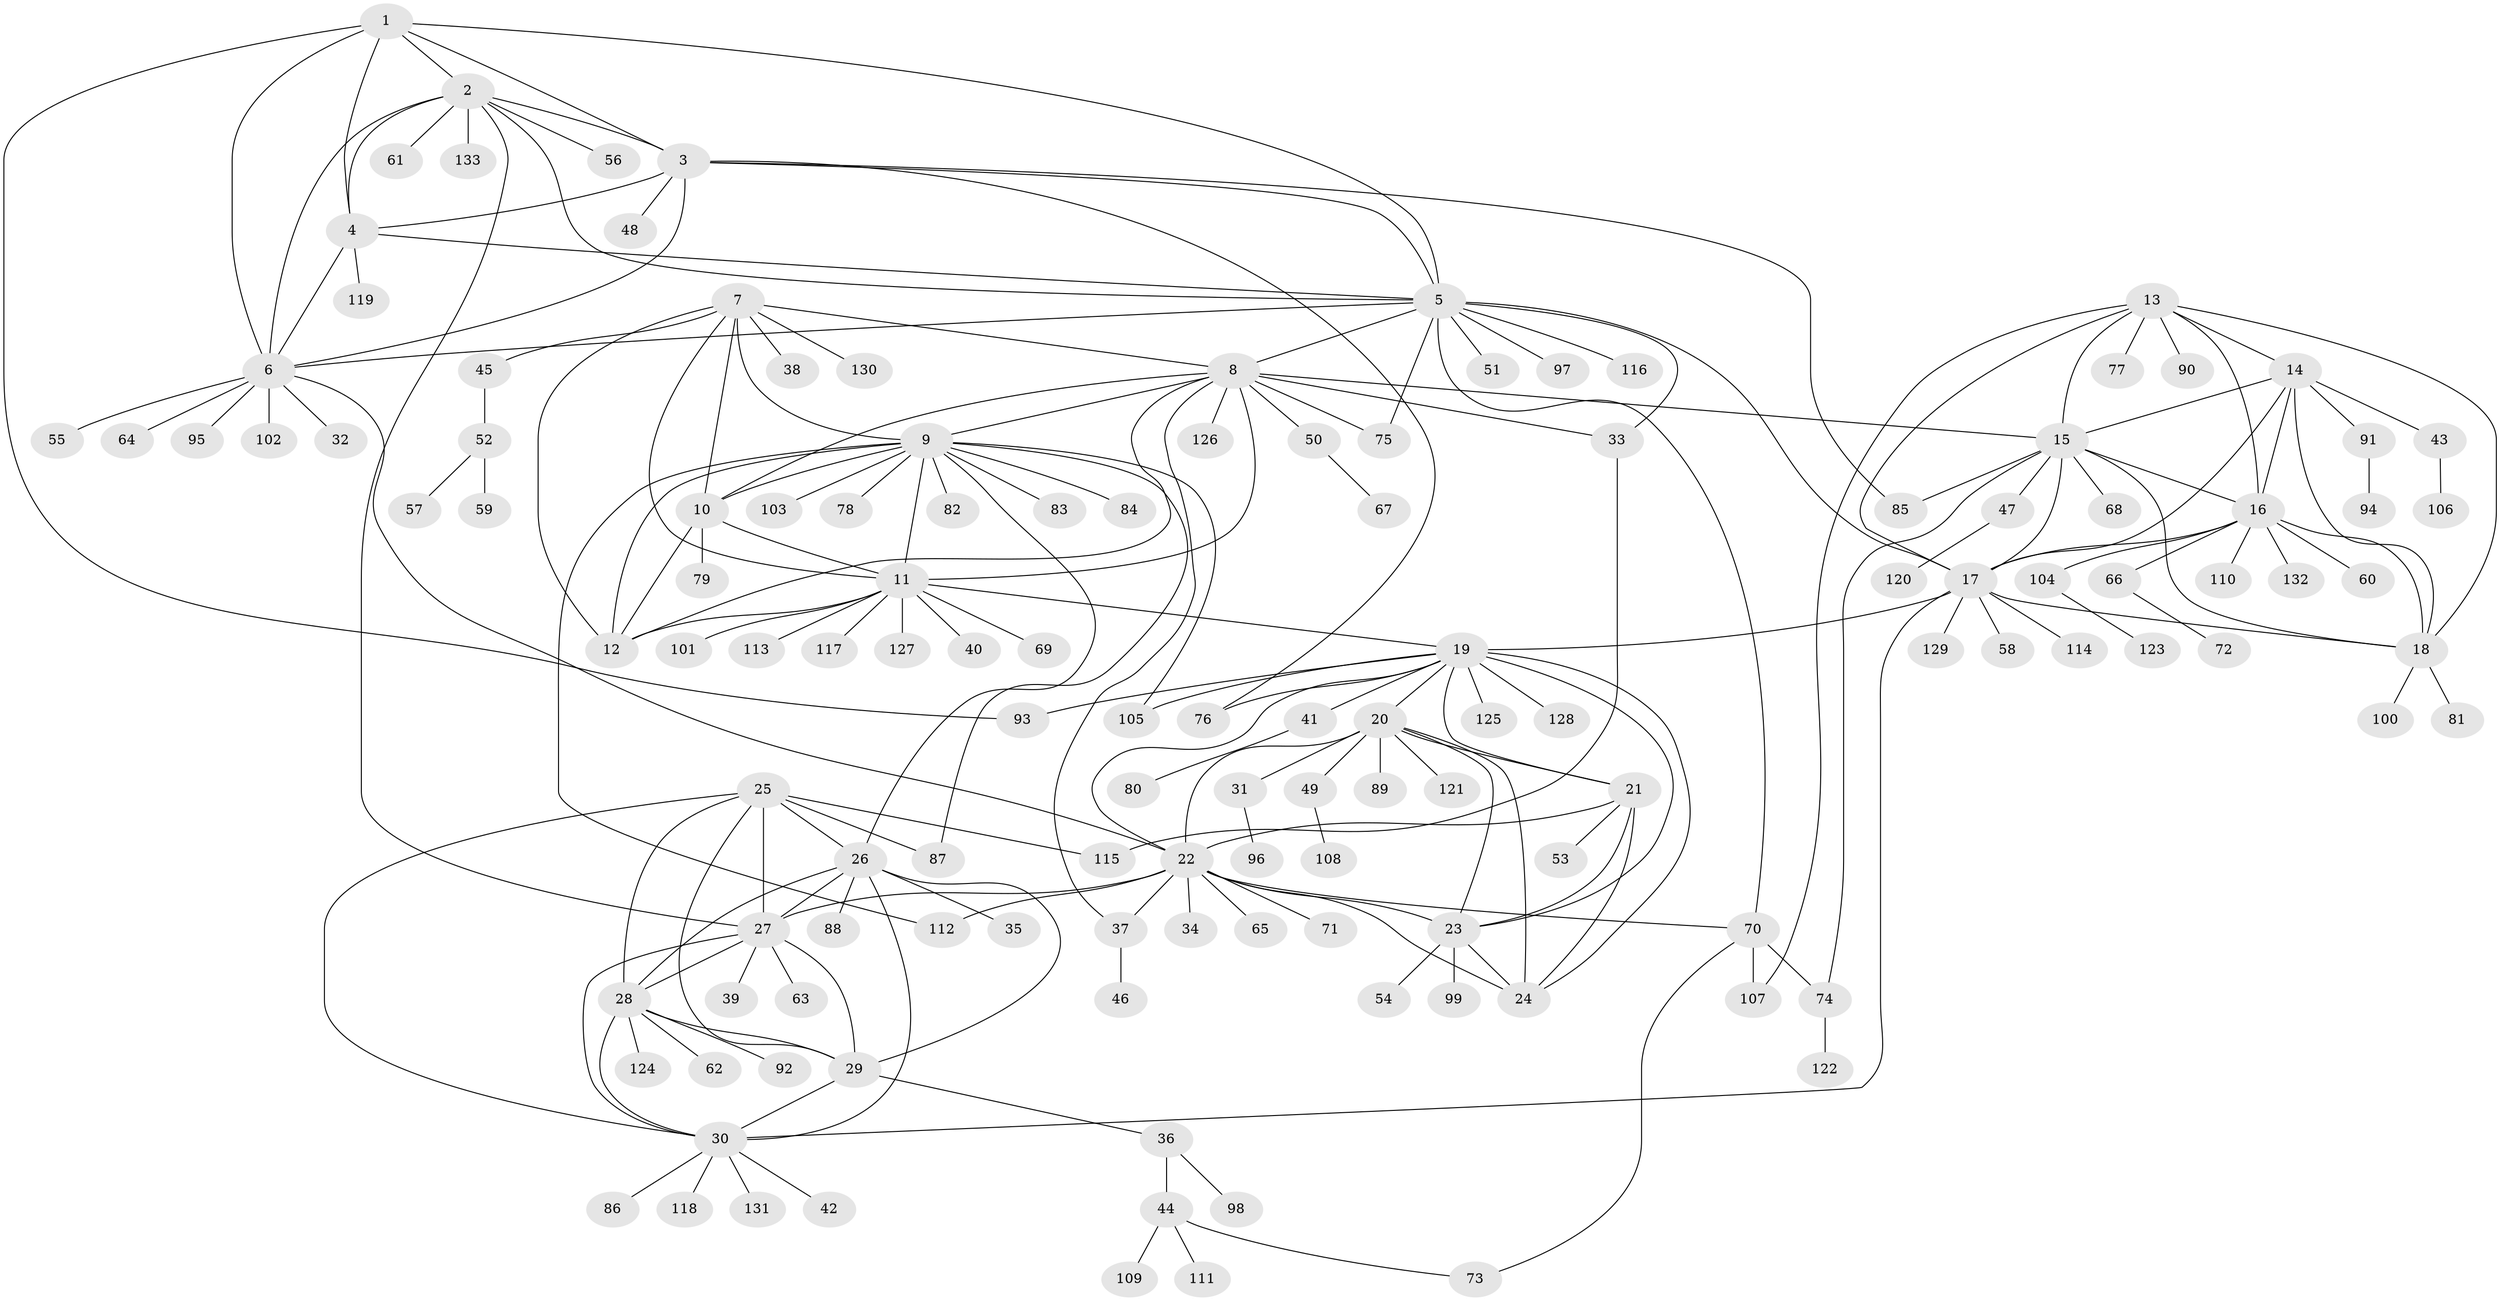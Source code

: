 // Generated by graph-tools (version 1.1) at 2025/11/02/27/25 16:11:37]
// undirected, 133 vertices, 202 edges
graph export_dot {
graph [start="1"]
  node [color=gray90,style=filled];
  1;
  2;
  3;
  4;
  5;
  6;
  7;
  8;
  9;
  10;
  11;
  12;
  13;
  14;
  15;
  16;
  17;
  18;
  19;
  20;
  21;
  22;
  23;
  24;
  25;
  26;
  27;
  28;
  29;
  30;
  31;
  32;
  33;
  34;
  35;
  36;
  37;
  38;
  39;
  40;
  41;
  42;
  43;
  44;
  45;
  46;
  47;
  48;
  49;
  50;
  51;
  52;
  53;
  54;
  55;
  56;
  57;
  58;
  59;
  60;
  61;
  62;
  63;
  64;
  65;
  66;
  67;
  68;
  69;
  70;
  71;
  72;
  73;
  74;
  75;
  76;
  77;
  78;
  79;
  80;
  81;
  82;
  83;
  84;
  85;
  86;
  87;
  88;
  89;
  90;
  91;
  92;
  93;
  94;
  95;
  96;
  97;
  98;
  99;
  100;
  101;
  102;
  103;
  104;
  105;
  106;
  107;
  108;
  109;
  110;
  111;
  112;
  113;
  114;
  115;
  116;
  117;
  118;
  119;
  120;
  121;
  122;
  123;
  124;
  125;
  126;
  127;
  128;
  129;
  130;
  131;
  132;
  133;
  1 -- 2;
  1 -- 3;
  1 -- 4;
  1 -- 5;
  1 -- 6;
  1 -- 93;
  2 -- 3;
  2 -- 4;
  2 -- 5;
  2 -- 6;
  2 -- 27;
  2 -- 56;
  2 -- 61;
  2 -- 133;
  3 -- 4;
  3 -- 5;
  3 -- 6;
  3 -- 48;
  3 -- 76;
  3 -- 85;
  4 -- 5;
  4 -- 6;
  4 -- 119;
  5 -- 6;
  5 -- 8;
  5 -- 17;
  5 -- 33;
  5 -- 51;
  5 -- 70;
  5 -- 75;
  5 -- 97;
  5 -- 116;
  6 -- 22;
  6 -- 32;
  6 -- 55;
  6 -- 64;
  6 -- 95;
  6 -- 102;
  7 -- 8;
  7 -- 9;
  7 -- 10;
  7 -- 11;
  7 -- 12;
  7 -- 38;
  7 -- 45;
  7 -- 130;
  8 -- 9;
  8 -- 10;
  8 -- 11;
  8 -- 12;
  8 -- 15;
  8 -- 33;
  8 -- 37;
  8 -- 50;
  8 -- 75;
  8 -- 126;
  9 -- 10;
  9 -- 11;
  9 -- 12;
  9 -- 26;
  9 -- 78;
  9 -- 82;
  9 -- 83;
  9 -- 84;
  9 -- 87;
  9 -- 103;
  9 -- 105;
  9 -- 112;
  10 -- 11;
  10 -- 12;
  10 -- 79;
  11 -- 12;
  11 -- 19;
  11 -- 40;
  11 -- 69;
  11 -- 101;
  11 -- 113;
  11 -- 117;
  11 -- 127;
  13 -- 14;
  13 -- 15;
  13 -- 16;
  13 -- 17;
  13 -- 18;
  13 -- 77;
  13 -- 90;
  13 -- 107;
  14 -- 15;
  14 -- 16;
  14 -- 17;
  14 -- 18;
  14 -- 43;
  14 -- 91;
  15 -- 16;
  15 -- 17;
  15 -- 18;
  15 -- 47;
  15 -- 68;
  15 -- 74;
  15 -- 85;
  16 -- 17;
  16 -- 18;
  16 -- 60;
  16 -- 66;
  16 -- 104;
  16 -- 110;
  16 -- 132;
  17 -- 18;
  17 -- 19;
  17 -- 30;
  17 -- 58;
  17 -- 114;
  17 -- 129;
  18 -- 81;
  18 -- 100;
  19 -- 20;
  19 -- 21;
  19 -- 22;
  19 -- 23;
  19 -- 24;
  19 -- 41;
  19 -- 76;
  19 -- 93;
  19 -- 105;
  19 -- 125;
  19 -- 128;
  20 -- 21;
  20 -- 22;
  20 -- 23;
  20 -- 24;
  20 -- 31;
  20 -- 49;
  20 -- 89;
  20 -- 121;
  21 -- 22;
  21 -- 23;
  21 -- 24;
  21 -- 53;
  22 -- 23;
  22 -- 24;
  22 -- 27;
  22 -- 34;
  22 -- 37;
  22 -- 65;
  22 -- 70;
  22 -- 71;
  22 -- 112;
  23 -- 24;
  23 -- 54;
  23 -- 99;
  25 -- 26;
  25 -- 27;
  25 -- 28;
  25 -- 29;
  25 -- 30;
  25 -- 87;
  25 -- 115;
  26 -- 27;
  26 -- 28;
  26 -- 29;
  26 -- 30;
  26 -- 35;
  26 -- 88;
  27 -- 28;
  27 -- 29;
  27 -- 30;
  27 -- 39;
  27 -- 63;
  28 -- 29;
  28 -- 30;
  28 -- 62;
  28 -- 92;
  28 -- 124;
  29 -- 30;
  29 -- 36;
  30 -- 42;
  30 -- 86;
  30 -- 118;
  30 -- 131;
  31 -- 96;
  33 -- 115;
  36 -- 44;
  36 -- 98;
  37 -- 46;
  41 -- 80;
  43 -- 106;
  44 -- 73;
  44 -- 109;
  44 -- 111;
  45 -- 52;
  47 -- 120;
  49 -- 108;
  50 -- 67;
  52 -- 57;
  52 -- 59;
  66 -- 72;
  70 -- 73;
  70 -- 74;
  70 -- 107;
  74 -- 122;
  91 -- 94;
  104 -- 123;
}
